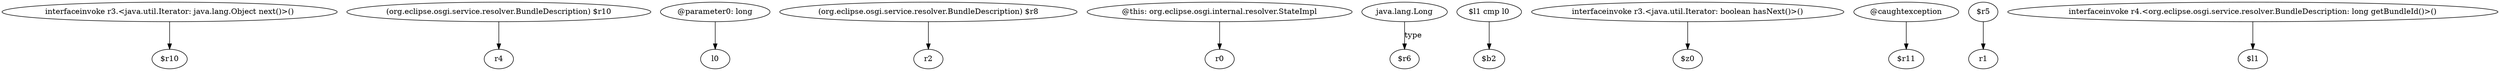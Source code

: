 digraph g {
0[label="interfaceinvoke r3.<java.util.Iterator: java.lang.Object next()>()"]
1[label="$r10"]
0->1[label=""]
2[label="(org.eclipse.osgi.service.resolver.BundleDescription) $r10"]
3[label="r4"]
2->3[label=""]
4[label="@parameter0: long"]
5[label="l0"]
4->5[label=""]
6[label="(org.eclipse.osgi.service.resolver.BundleDescription) $r8"]
7[label="r2"]
6->7[label=""]
8[label="@this: org.eclipse.osgi.internal.resolver.StateImpl"]
9[label="r0"]
8->9[label=""]
10[label="java.lang.Long"]
11[label="$r6"]
10->11[label="type"]
12[label="$l1 cmp l0"]
13[label="$b2"]
12->13[label=""]
14[label="interfaceinvoke r3.<java.util.Iterator: boolean hasNext()>()"]
15[label="$z0"]
14->15[label=""]
16[label="@caughtexception"]
17[label="$r11"]
16->17[label=""]
18[label="$r5"]
19[label="r1"]
18->19[label=""]
20[label="interfaceinvoke r4.<org.eclipse.osgi.service.resolver.BundleDescription: long getBundleId()>()"]
21[label="$l1"]
20->21[label=""]
}